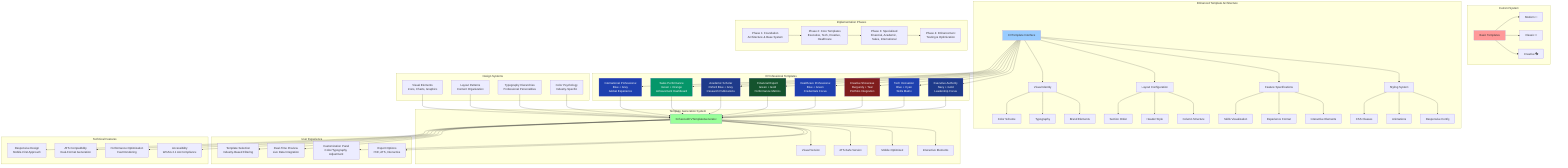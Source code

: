 graph TB
    subgraph "Current System"
        A[Basic Templates]
        A1[Modern 🎨]
        A2[Classic 📄] 
        A3[Creative 🎭]
        A --> A1
        A --> A2
        A --> A3
    end

    subgraph "Enhanced Template Architecture"
        B[CVTemplate Interface]
        B --> B1[Visual Identity]
        B --> B2[Layout Configuration]
        B --> B3[Feature Specifications]
        B --> B4[Styling System]
        
        B1 --> B11[Color Scheme]
        B1 --> B12[Typography]
        B1 --> B13[Brand Elements]
        
        B2 --> B21[Section Order]
        B2 --> B22[Header Style]
        B2 --> B23[Column Structure]
        
        B3 --> B31[Skills Visualization]
        B3 --> B32[Experience Format]
        B3 --> B33[Interactive Elements]
        
        B4 --> B41[CSS Classes]
        B4 --> B42[Animations]
        B4 --> B43[Responsive Config]
    end

    subgraph "8 Professional Templates"
        C1[Executive Authority<br/>Navy + Gold<br/>Leadership Focus]
        C2[Tech Innovation<br/>Blue + Cyan<br/>Skills Matrix]
        C3[Creative Showcase<br/>Burgundy + Teal<br/>Portfolio Integration]
        C4[Healthcare Professional<br/>Blue + Green<br/>Credentials Focus]
        C5[Financial Expert<br/>Green + Gold<br/>Performance Metrics]
        C6[Academic Scholar<br/>Oxford Blue + Grey<br/>Research Publications]
        C7[Sales Performance<br/>Green + Orange<br/>Achievement Dashboard]
        C8[International Professional<br/>Blue + Grey<br/>Global Experience]
    end

    subgraph "Template Generation System"
        D[EnhancedCVTemplateGenerator]
        D --> D1[Visual Version]
        D --> D2[ATS-Safe Version]
        D --> D3[Mobile Optimized]
        D --> D4[Interactive Elements]
    end

    subgraph "Design Systems"
        E1[Color Psychology<br/>Industry-Specific]
        E2[Typography Hierarchies<br/>Professional Personalities]
        E3[Layout Patterns<br/>Content Organization]
        E4[Visual Elements<br/>Icons, Charts, Graphics]
    end

    subgraph "User Experience"
        F1[Template Selection<br/>Industry-Based Filtering]
        F2[Real-Time Preview<br/>Live Data Integration]
        F3[Customization Panel<br/>Color/Typography Adjustment]
        F4[Export Options<br/>PDF, ATS, Interactive]
    end

    subgraph "Technical Features"
        G1[Responsive Design<br/>Mobile-First Approach]
        G2[ATS Compatibility<br/>Dual-Format Generation]
        G3[Performance Optimization<br/>Fast Rendering]
        G4[Accessibility<br/>WCAG 2.1 AA Compliance]
    end

    subgraph "Implementation Phases"
        H1[Phase 1: Foundation<br/>Architecture & Base System]
        H2[Phase 2: Core Templates<br/>Executive, Tech, Creative, Healthcare]
        H3[Phase 3: Specialized<br/>Financial, Academic, Sales, International]
        H4[Phase 4: Enhancement<br/>Testing & Optimization]
        
        H1 --> H2
        H2 --> H3
        H3 --> H4
    end

    B --> C1
    B --> C2
    B --> C3
    B --> C4
    B --> C5
    B --> C6
    B --> C7
    B --> C8

    C1 --> D
    C2 --> D
    C3 --> D
    C4 --> D
    C5 --> D
    C6 --> D
    C7 --> D
    C8 --> D

    E1 --> D
    E2 --> D
    E3 --> D
    E4 --> D

    D --> F1
    D --> F2
    D --> F3
    D --> F4

    D --> G1
    D --> G2
    D --> G3
    D --> G4

    style A fill:#ff9999
    style B fill:#99ccff
    style D fill:#99ff99
    style C1 fill:#1e3a8a,color:#fff
    style C2 fill:#1e40af,color:#fff
    style C3 fill:#7f1d1d,color:#fff
    style C4 fill:#1e40af,color:#fff
    style C5 fill:#14532d,color:#fff
    style C6 fill:#1e3a8a,color:#fff
    style C7 fill:#059669,color:#fff
    style C8 fill:#1e40af,color:#fff